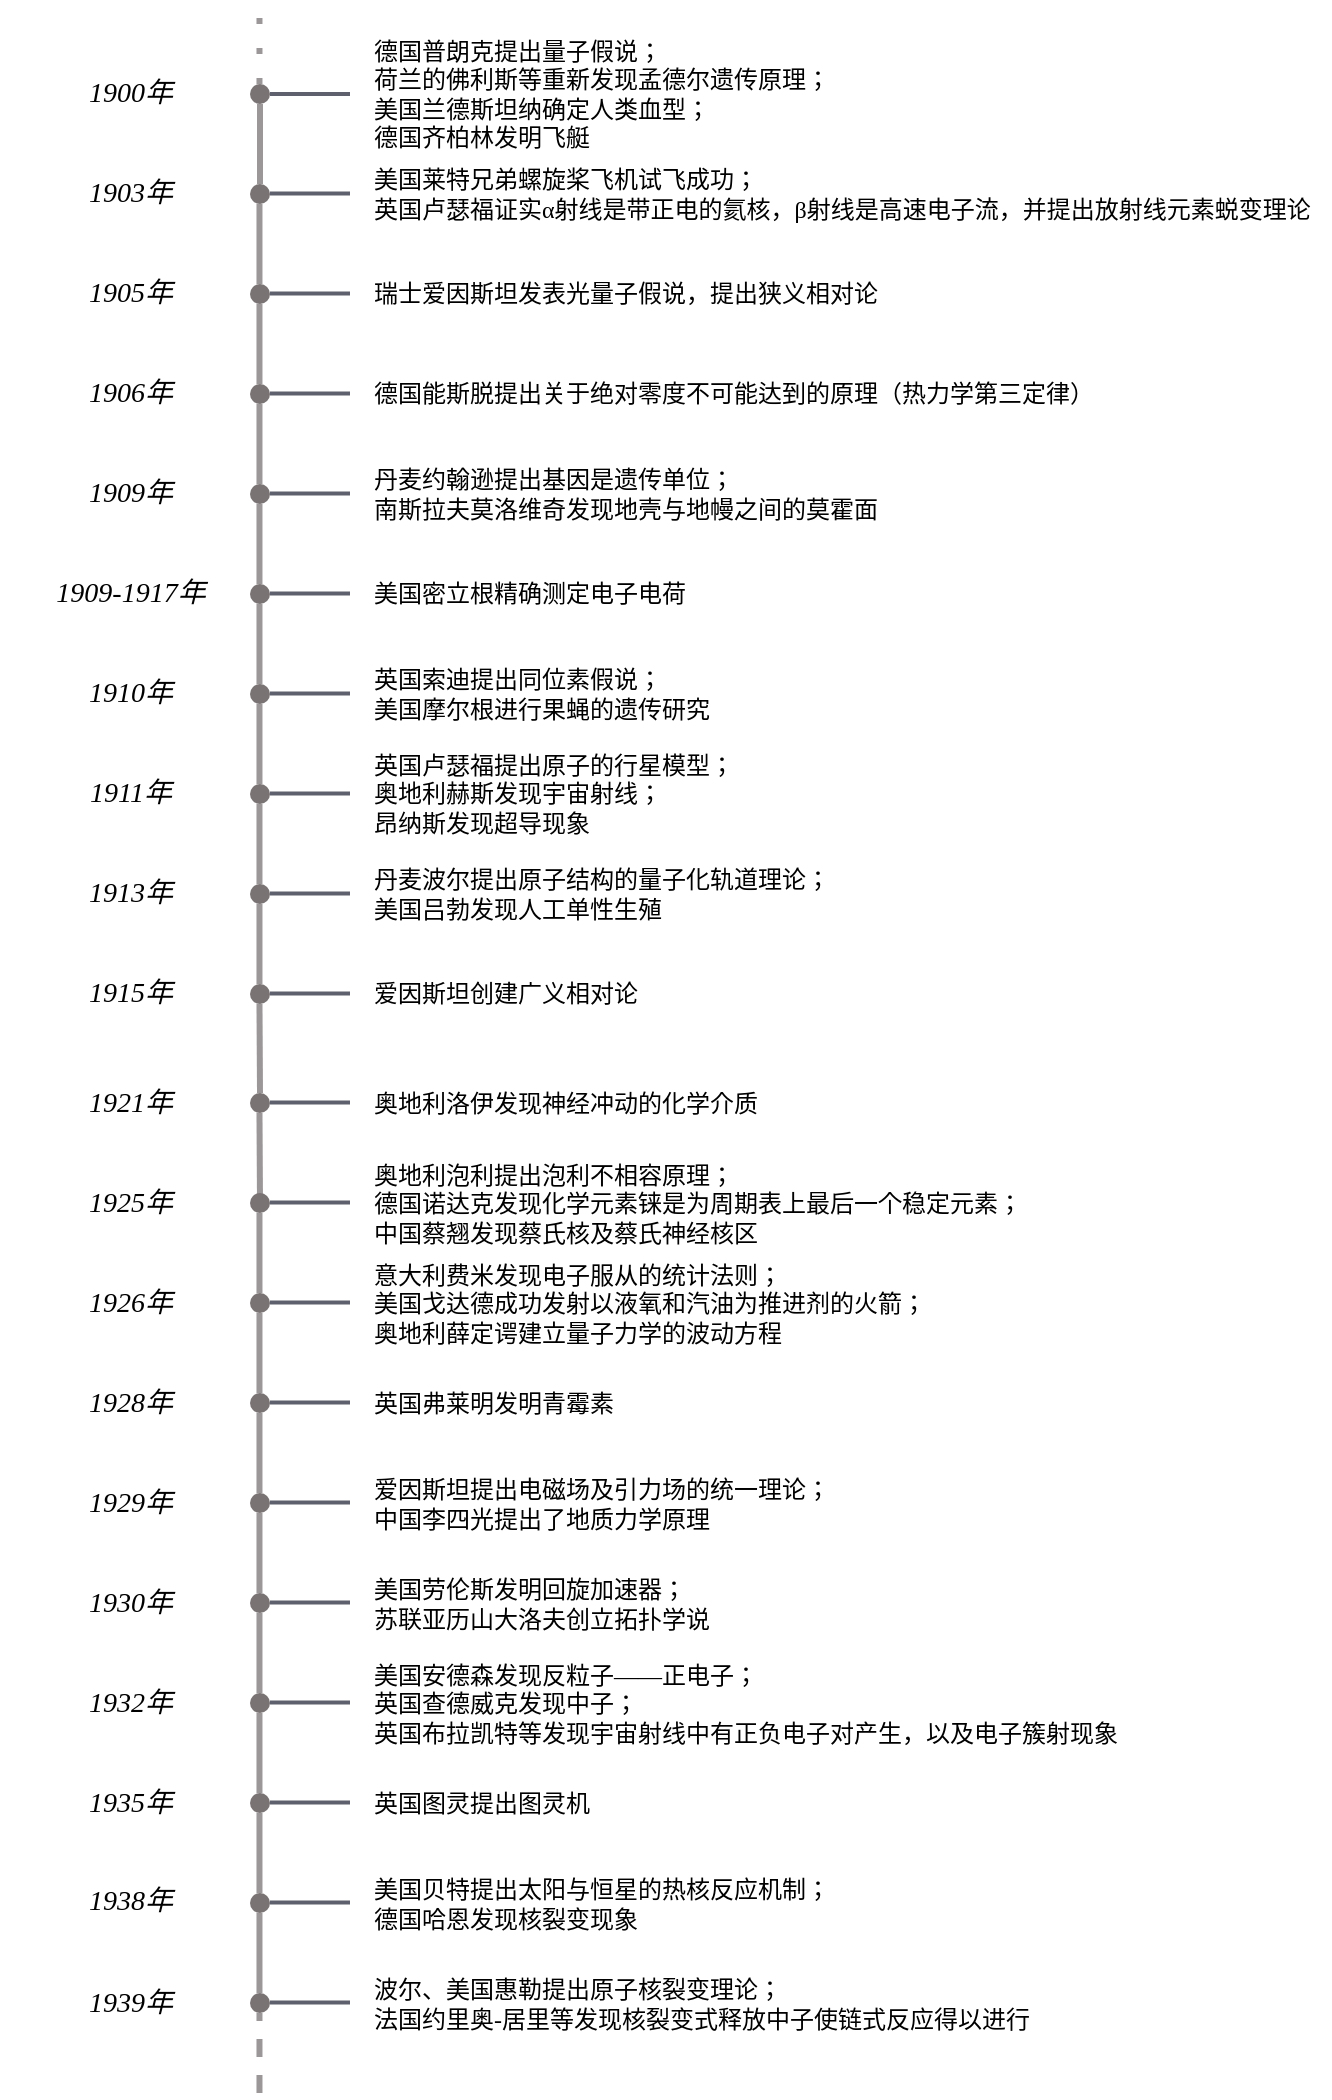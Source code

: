 <mxfile version="21.2.1" type="device">
  <diagram name="第 1 页" id="E8oEpTzGUvyuNaN51fWy">
    <mxGraphModel dx="792" dy="514" grid="1" gridSize="10" guides="1" tooltips="1" connect="1" arrows="1" fold="1" page="1" pageScale="1" pageWidth="827" pageHeight="1169" math="0" shadow="0">
      <root>
        <mxCell id="0" />
        <mxCell id="1" parent="0" />
        <mxCell id="lFroKfWNAPlT9c4xP5ak-36" value="" style="ellipse;whiteSpace=wrap;html=1;aspect=fixed;strokeColor=none;fillColor=#7a7374;" parent="1" vertex="1">
          <mxGeometry x="270" y="80" width="10" height="10" as="geometry" />
        </mxCell>
        <mxCell id="lFroKfWNAPlT9c4xP5ak-37" value="" style="ellipse;whiteSpace=wrap;html=1;aspect=fixed;strokeColor=none;fillColor=#7a7374;" parent="1" vertex="1">
          <mxGeometry x="270" y="130" width="10" height="10" as="geometry" />
        </mxCell>
        <mxCell id="lFroKfWNAPlT9c4xP5ak-38" value="" style="ellipse;whiteSpace=wrap;html=1;aspect=fixed;strokeColor=none;fillColor=#7a7374;" parent="1" vertex="1">
          <mxGeometry x="270" y="180" width="10" height="10" as="geometry" />
        </mxCell>
        <mxCell id="lFroKfWNAPlT9c4xP5ak-39" value="" style="ellipse;whiteSpace=wrap;html=1;aspect=fixed;strokeColor=none;fillColor=#7a7374;" parent="1" vertex="1">
          <mxGeometry x="270" y="230" width="10" height="10" as="geometry" />
        </mxCell>
        <mxCell id="lFroKfWNAPlT9c4xP5ak-40" value="" style="ellipse;whiteSpace=wrap;html=1;aspect=fixed;strokeColor=none;fillColor=#7a7374;" parent="1" vertex="1">
          <mxGeometry x="270" y="280" width="10" height="10" as="geometry" />
        </mxCell>
        <mxCell id="lFroKfWNAPlT9c4xP5ak-41" value="" style="ellipse;whiteSpace=wrap;html=1;aspect=fixed;strokeColor=none;fillColor=#7a7374;" parent="1" vertex="1">
          <mxGeometry x="270" y="330" width="10" height="10" as="geometry" />
        </mxCell>
        <mxCell id="lFroKfWNAPlT9c4xP5ak-42" value="" style="ellipse;whiteSpace=wrap;html=1;aspect=fixed;strokeColor=none;fillColor=#7a7374;" parent="1" vertex="1">
          <mxGeometry x="270" y="380" width="10" height="10" as="geometry" />
        </mxCell>
        <mxCell id="lFroKfWNAPlT9c4xP5ak-43" value="" style="ellipse;whiteSpace=wrap;html=1;aspect=fixed;strokeColor=none;fillColor=#7a7374;" parent="1" vertex="1">
          <mxGeometry x="270" y="430" width="10" height="10" as="geometry" />
        </mxCell>
        <mxCell id="lFroKfWNAPlT9c4xP5ak-44" value="" style="ellipse;whiteSpace=wrap;html=1;aspect=fixed;strokeColor=none;fillColor=#7a7374;" parent="1" vertex="1">
          <mxGeometry x="270" y="480" width="10" height="10" as="geometry" />
        </mxCell>
        <mxCell id="lFroKfWNAPlT9c4xP5ak-45" value="" style="ellipse;whiteSpace=wrap;html=1;aspect=fixed;strokeColor=none;fillColor=#7a7374;" parent="1" vertex="1">
          <mxGeometry x="270" y="530" width="10" height="10" as="geometry" />
        </mxCell>
        <mxCell id="lFroKfWNAPlT9c4xP5ak-46" value="" style="ellipse;whiteSpace=wrap;html=1;aspect=fixed;strokeColor=none;fillColor=#7a7374;" parent="1" vertex="1">
          <mxGeometry x="270" y="584.5" width="10" height="10" as="geometry" />
        </mxCell>
        <mxCell id="lFroKfWNAPlT9c4xP5ak-47" value="" style="ellipse;whiteSpace=wrap;html=1;aspect=fixed;strokeColor=none;fillColor=#7a7374;" parent="1" vertex="1">
          <mxGeometry x="270" y="634.5" width="10" height="10" as="geometry" />
        </mxCell>
        <mxCell id="lFroKfWNAPlT9c4xP5ak-48" value="" style="ellipse;whiteSpace=wrap;html=1;aspect=fixed;strokeColor=none;fillColor=#7a7374;" parent="1" vertex="1">
          <mxGeometry x="270" y="684.5" width="10" height="10" as="geometry" />
        </mxCell>
        <mxCell id="lFroKfWNAPlT9c4xP5ak-49" value="" style="ellipse;whiteSpace=wrap;html=1;aspect=fixed;strokeColor=none;fillColor=#7a7374;" parent="1" vertex="1">
          <mxGeometry x="270" y="734.5" width="10" height="10" as="geometry" />
        </mxCell>
        <mxCell id="lFroKfWNAPlT9c4xP5ak-50" value="" style="ellipse;whiteSpace=wrap;html=1;aspect=fixed;strokeColor=none;fillColor=#7a7374;" parent="1" vertex="1">
          <mxGeometry x="270" y="784.5" width="10" height="10" as="geometry" />
        </mxCell>
        <mxCell id="lFroKfWNAPlT9c4xP5ak-51" value="" style="ellipse;whiteSpace=wrap;html=1;aspect=fixed;strokeColor=none;fillColor=#7a7374;" parent="1" vertex="1">
          <mxGeometry x="270" y="834.5" width="10" height="10" as="geometry" />
        </mxCell>
        <mxCell id="lFroKfWNAPlT9c4xP5ak-52" value="" style="ellipse;whiteSpace=wrap;html=1;aspect=fixed;strokeColor=none;fillColor=#7a7374;" parent="1" vertex="1">
          <mxGeometry x="270" y="884.5" width="10" height="10" as="geometry" />
        </mxCell>
        <mxCell id="lFroKfWNAPlT9c4xP5ak-53" value="" style="ellipse;whiteSpace=wrap;html=1;aspect=fixed;strokeColor=none;fillColor=#7a7374;" parent="1" vertex="1">
          <mxGeometry x="270" y="934.5" width="10" height="10" as="geometry" />
        </mxCell>
        <mxCell id="lFroKfWNAPlT9c4xP5ak-54" value="" style="ellipse;whiteSpace=wrap;html=1;aspect=fixed;strokeColor=none;fillColor=#7a7374;" parent="1" vertex="1">
          <mxGeometry x="270" y="984.5" width="10" height="10" as="geometry" />
        </mxCell>
        <mxCell id="lFroKfWNAPlT9c4xP5ak-55" value="" style="ellipse;whiteSpace=wrap;html=1;aspect=fixed;strokeColor=none;fillColor=#7a7374;" parent="1" vertex="1">
          <mxGeometry x="270" y="1034.5" width="10" height="10" as="geometry" />
        </mxCell>
        <mxCell id="lFroKfWNAPlT9c4xP5ak-58" value="" style="endArrow=none;html=1;rounded=1;entryX=0.5;entryY=1;entryDx=0;entryDy=0;exitX=0.5;exitY=0;exitDx=0;exitDy=0;strokeColor=#7a7374;strokeWidth=3;opacity=75;" parent="1" source="lFroKfWNAPlT9c4xP5ak-37" target="lFroKfWNAPlT9c4xP5ak-36" edge="1">
          <mxGeometry width="50" height="50" relative="1" as="geometry">
            <mxPoint x="290" y="130" as="sourcePoint" />
            <mxPoint x="350" y="100" as="targetPoint" />
          </mxGeometry>
        </mxCell>
        <mxCell id="lFroKfWNAPlT9c4xP5ak-59" value="" style="endArrow=none;html=1;rounded=1;entryX=0.5;entryY=1;entryDx=0;entryDy=0;exitX=0.5;exitY=0;exitDx=0;exitDy=0;strokeColor=#7a7374;strokeWidth=3;opacity=75;dashed=1;dashPattern=1 4;" parent="1" edge="1">
          <mxGeometry width="50" height="50" relative="1" as="geometry">
            <mxPoint x="274.74" y="80" as="sourcePoint" />
            <mxPoint x="274.74" y="40" as="targetPoint" />
          </mxGeometry>
        </mxCell>
        <mxCell id="lFroKfWNAPlT9c4xP5ak-60" value="" style="endArrow=none;html=1;rounded=1;entryX=0.5;entryY=1;entryDx=0;entryDy=0;exitX=0.5;exitY=0;exitDx=0;exitDy=0;strokeColor=#7a7374;strokeWidth=3;opacity=75;" parent="1" edge="1">
          <mxGeometry width="50" height="50" relative="1" as="geometry">
            <mxPoint x="274.74" y="180" as="sourcePoint" />
            <mxPoint x="274.74" y="140" as="targetPoint" />
          </mxGeometry>
        </mxCell>
        <mxCell id="lFroKfWNAPlT9c4xP5ak-61" value="" style="endArrow=none;html=1;rounded=1;entryX=0.5;entryY=1;entryDx=0;entryDy=0;exitX=0.5;exitY=0;exitDx=0;exitDy=0;strokeColor=#7a7374;strokeWidth=3;opacity=75;" parent="1" edge="1">
          <mxGeometry width="50" height="50" relative="1" as="geometry">
            <mxPoint x="274.74" y="230" as="sourcePoint" />
            <mxPoint x="274.74" y="190" as="targetPoint" />
          </mxGeometry>
        </mxCell>
        <mxCell id="lFroKfWNAPlT9c4xP5ak-62" value="" style="endArrow=none;html=1;rounded=1;entryX=0.5;entryY=1;entryDx=0;entryDy=0;exitX=0.5;exitY=0;exitDx=0;exitDy=0;strokeColor=#7a7374;strokeWidth=3;opacity=75;" parent="1" edge="1">
          <mxGeometry width="50" height="50" relative="1" as="geometry">
            <mxPoint x="274.74" y="280" as="sourcePoint" />
            <mxPoint x="274.74" y="240" as="targetPoint" />
          </mxGeometry>
        </mxCell>
        <mxCell id="lFroKfWNAPlT9c4xP5ak-63" value="" style="endArrow=none;html=1;rounded=1;entryX=0.5;entryY=1;entryDx=0;entryDy=0;exitX=0.5;exitY=0;exitDx=0;exitDy=0;strokeColor=#7a7374;strokeWidth=3;opacity=75;" parent="1" edge="1">
          <mxGeometry width="50" height="50" relative="1" as="geometry">
            <mxPoint x="274.74" y="330" as="sourcePoint" />
            <mxPoint x="274.74" y="290" as="targetPoint" />
          </mxGeometry>
        </mxCell>
        <mxCell id="lFroKfWNAPlT9c4xP5ak-64" value="" style="endArrow=none;html=1;rounded=1;entryX=0.5;entryY=1;entryDx=0;entryDy=0;exitX=0.5;exitY=0;exitDx=0;exitDy=0;strokeColor=#7a7374;strokeWidth=3;opacity=75;" parent="1" edge="1">
          <mxGeometry width="50" height="50" relative="1" as="geometry">
            <mxPoint x="274.74" y="380" as="sourcePoint" />
            <mxPoint x="274.74" y="340" as="targetPoint" />
          </mxGeometry>
        </mxCell>
        <mxCell id="lFroKfWNAPlT9c4xP5ak-65" value="" style="endArrow=none;html=1;rounded=1;entryX=0.5;entryY=1;entryDx=0;entryDy=0;exitX=0.5;exitY=0;exitDx=0;exitDy=0;strokeColor=#7a7374;strokeWidth=3;opacity=75;" parent="1" edge="1">
          <mxGeometry width="50" height="50" relative="1" as="geometry">
            <mxPoint x="274.74" y="430" as="sourcePoint" />
            <mxPoint x="274.74" y="390" as="targetPoint" />
          </mxGeometry>
        </mxCell>
        <mxCell id="lFroKfWNAPlT9c4xP5ak-66" value="" style="endArrow=none;html=1;rounded=1;entryX=0.5;entryY=1;entryDx=0;entryDy=0;exitX=0.5;exitY=0;exitDx=0;exitDy=0;strokeColor=#7a7374;strokeWidth=3;opacity=75;" parent="1" edge="1">
          <mxGeometry width="50" height="50" relative="1" as="geometry">
            <mxPoint x="274.74" y="480" as="sourcePoint" />
            <mxPoint x="274.74" y="440" as="targetPoint" />
          </mxGeometry>
        </mxCell>
        <mxCell id="lFroKfWNAPlT9c4xP5ak-67" value="" style="endArrow=none;html=1;rounded=1;entryX=0.5;entryY=1;entryDx=0;entryDy=0;exitX=0.5;exitY=0;exitDx=0;exitDy=0;strokeColor=#7a7374;strokeWidth=3;opacity=75;" parent="1" edge="1">
          <mxGeometry width="50" height="50" relative="1" as="geometry">
            <mxPoint x="274.74" y="530" as="sourcePoint" />
            <mxPoint x="274.74" y="490" as="targetPoint" />
          </mxGeometry>
        </mxCell>
        <mxCell id="lFroKfWNAPlT9c4xP5ak-69" value="" style="endArrow=none;html=1;rounded=1;entryX=0.5;entryY=1;entryDx=0;entryDy=0;strokeColor=#7a7374;strokeWidth=3;opacity=75;exitX=0.5;exitY=0;exitDx=0;exitDy=0;" parent="1" source="lFroKfWNAPlT9c4xP5ak-46" edge="1">
          <mxGeometry width="50" height="50" relative="1" as="geometry">
            <mxPoint x="275" y="580" as="sourcePoint" />
            <mxPoint x="274.74" y="540" as="targetPoint" />
          </mxGeometry>
        </mxCell>
        <mxCell id="lFroKfWNAPlT9c4xP5ak-70" value="" style="endArrow=none;html=1;rounded=1;entryX=0.5;entryY=1;entryDx=0;entryDy=0;strokeColor=#7a7374;strokeWidth=3;opacity=75;exitX=0.5;exitY=0;exitDx=0;exitDy=0;" parent="1" edge="1">
          <mxGeometry width="50" height="50" relative="1" as="geometry">
            <mxPoint x="275" y="639.5" as="sourcePoint" />
            <mxPoint x="274.74" y="594.5" as="targetPoint" />
          </mxGeometry>
        </mxCell>
        <mxCell id="lFroKfWNAPlT9c4xP5ak-71" value="" style="endArrow=none;html=1;rounded=1;entryX=0.5;entryY=1;entryDx=0;entryDy=0;exitX=0.5;exitY=0;exitDx=0;exitDy=0;strokeColor=#7a7374;strokeWidth=3;opacity=75;" parent="1" edge="1">
          <mxGeometry width="50" height="50" relative="1" as="geometry">
            <mxPoint x="274.74" y="684.5" as="sourcePoint" />
            <mxPoint x="274.74" y="644.5" as="targetPoint" />
          </mxGeometry>
        </mxCell>
        <mxCell id="lFroKfWNAPlT9c4xP5ak-72" value="" style="endArrow=none;html=1;rounded=1;entryX=0.5;entryY=1;entryDx=0;entryDy=0;exitX=0.5;exitY=0;exitDx=0;exitDy=0;strokeColor=#7a7374;strokeWidth=3;opacity=75;" parent="1" edge="1">
          <mxGeometry width="50" height="50" relative="1" as="geometry">
            <mxPoint x="274.74" y="734.5" as="sourcePoint" />
            <mxPoint x="274.74" y="694.5" as="targetPoint" />
          </mxGeometry>
        </mxCell>
        <mxCell id="lFroKfWNAPlT9c4xP5ak-73" value="" style="endArrow=none;html=1;rounded=1;entryX=0.5;entryY=1;entryDx=0;entryDy=0;exitX=0.5;exitY=0;exitDx=0;exitDy=0;strokeColor=#7a7374;strokeWidth=3;opacity=75;" parent="1" edge="1">
          <mxGeometry width="50" height="50" relative="1" as="geometry">
            <mxPoint x="274.74" y="784.5" as="sourcePoint" />
            <mxPoint x="274.74" y="744.5" as="targetPoint" />
          </mxGeometry>
        </mxCell>
        <mxCell id="lFroKfWNAPlT9c4xP5ak-74" value="" style="endArrow=none;html=1;rounded=1;entryX=0.5;entryY=1;entryDx=0;entryDy=0;exitX=0.5;exitY=0;exitDx=0;exitDy=0;strokeColor=#7a7374;strokeWidth=3;opacity=75;" parent="1" edge="1">
          <mxGeometry width="50" height="50" relative="1" as="geometry">
            <mxPoint x="274.74" y="834.5" as="sourcePoint" />
            <mxPoint x="274.74" y="794.5" as="targetPoint" />
          </mxGeometry>
        </mxCell>
        <mxCell id="lFroKfWNAPlT9c4xP5ak-75" value="" style="endArrow=none;html=1;rounded=1;entryX=0.5;entryY=1;entryDx=0;entryDy=0;exitX=0.5;exitY=0;exitDx=0;exitDy=0;strokeColor=#7a7374;strokeWidth=3;opacity=75;" parent="1" edge="1">
          <mxGeometry width="50" height="50" relative="1" as="geometry">
            <mxPoint x="274.74" y="884.5" as="sourcePoint" />
            <mxPoint x="274.74" y="844.5" as="targetPoint" />
          </mxGeometry>
        </mxCell>
        <mxCell id="lFroKfWNAPlT9c4xP5ak-76" value="" style="endArrow=none;html=1;rounded=1;entryX=0.5;entryY=1;entryDx=0;entryDy=0;exitX=0.5;exitY=0;exitDx=0;exitDy=0;strokeColor=#7a7374;strokeWidth=3;opacity=75;" parent="1" edge="1">
          <mxGeometry width="50" height="50" relative="1" as="geometry">
            <mxPoint x="274.74" y="934.5" as="sourcePoint" />
            <mxPoint x="274.74" y="894.5" as="targetPoint" />
          </mxGeometry>
        </mxCell>
        <mxCell id="lFroKfWNAPlT9c4xP5ak-77" value="" style="endArrow=none;html=1;rounded=1;entryX=0.5;entryY=1;entryDx=0;entryDy=0;exitX=0.5;exitY=0;exitDx=0;exitDy=0;strokeColor=#7a7374;strokeWidth=3;opacity=75;" parent="1" edge="1">
          <mxGeometry width="50" height="50" relative="1" as="geometry">
            <mxPoint x="274.74" y="984.5" as="sourcePoint" />
            <mxPoint x="274.74" y="944.5" as="targetPoint" />
          </mxGeometry>
        </mxCell>
        <mxCell id="lFroKfWNAPlT9c4xP5ak-78" value="" style="endArrow=none;html=1;rounded=1;entryX=0.5;entryY=1;entryDx=0;entryDy=0;exitX=0.5;exitY=0;exitDx=0;exitDy=0;strokeColor=#7a7374;strokeWidth=3;opacity=75;" parent="1" edge="1">
          <mxGeometry width="50" height="50" relative="1" as="geometry">
            <mxPoint x="274.74" y="1034.5" as="sourcePoint" />
            <mxPoint x="274.74" y="994.5" as="targetPoint" />
          </mxGeometry>
        </mxCell>
        <mxCell id="lFroKfWNAPlT9c4xP5ak-79" value="" style="endArrow=none;html=1;rounded=1;entryX=0.5;entryY=1;entryDx=0;entryDy=0;exitX=0.5;exitY=0;exitDx=0;exitDy=0;strokeColor=#7a7374;strokeWidth=3;opacity=75;dashed=1;" parent="1" edge="1">
          <mxGeometry width="50" height="50" relative="1" as="geometry">
            <mxPoint x="274.74" y="1084.5" as="sourcePoint" />
            <mxPoint x="274.74" y="1044.5" as="targetPoint" />
          </mxGeometry>
        </mxCell>
        <mxCell id="lFroKfWNAPlT9c4xP5ak-86" value="&lt;span style=&quot;font-size: 14px;&quot;&gt;&lt;i&gt;1900年&lt;/i&gt;&lt;/span&gt;" style="text;strokeColor=none;fillColor=none;html=1;fontSize=7;fontStyle=0;verticalAlign=middle;align=center;fontFamily=Comic Sans MS;" parent="1" vertex="1">
          <mxGeometry x="160" y="75" width="100" height="20" as="geometry" />
        </mxCell>
        <mxCell id="lFroKfWNAPlT9c4xP5ak-102" value="" style="endArrow=none;html=1;rounded=1;exitX=1;exitY=0.5;exitDx=0;exitDy=0;strokeColor=#5e616d;strokeWidth=2;" parent="1" source="lFroKfWNAPlT9c4xP5ak-36" edge="1">
          <mxGeometry width="50" height="50" relative="1" as="geometry">
            <mxPoint x="350" y="95" as="sourcePoint" />
            <mxPoint x="320" y="85" as="targetPoint" />
          </mxGeometry>
        </mxCell>
        <mxCell id="lFroKfWNAPlT9c4xP5ak-103" value="" style="endArrow=none;html=1;rounded=1;exitX=1;exitY=0.5;exitDx=0;exitDy=0;strokeColor=#5e616d;strokeWidth=2;" parent="1" edge="1">
          <mxGeometry width="50" height="50" relative="1" as="geometry">
            <mxPoint x="280" y="134.69" as="sourcePoint" />
            <mxPoint x="320" y="134.69" as="targetPoint" />
          </mxGeometry>
        </mxCell>
        <mxCell id="lFroKfWNAPlT9c4xP5ak-104" value="" style="endArrow=none;html=1;rounded=1;exitX=1;exitY=0.5;exitDx=0;exitDy=0;strokeColor=#5e616d;strokeWidth=2;" parent="1" edge="1">
          <mxGeometry width="50" height="50" relative="1" as="geometry">
            <mxPoint x="280" y="184.69" as="sourcePoint" />
            <mxPoint x="320" y="184.69" as="targetPoint" />
          </mxGeometry>
        </mxCell>
        <mxCell id="lFroKfWNAPlT9c4xP5ak-105" value="" style="endArrow=none;html=1;rounded=1;exitX=1;exitY=0.5;exitDx=0;exitDy=0;strokeColor=#5e616d;strokeWidth=2;" parent="1" edge="1">
          <mxGeometry width="50" height="50" relative="1" as="geometry">
            <mxPoint x="280" y="234.69" as="sourcePoint" />
            <mxPoint x="320" y="234.69" as="targetPoint" />
          </mxGeometry>
        </mxCell>
        <mxCell id="lFroKfWNAPlT9c4xP5ak-106" value="" style="endArrow=none;html=1;rounded=1;exitX=1;exitY=0.5;exitDx=0;exitDy=0;strokeColor=#5e616d;strokeWidth=2;" parent="1" edge="1">
          <mxGeometry width="50" height="50" relative="1" as="geometry">
            <mxPoint x="280" y="284.69" as="sourcePoint" />
            <mxPoint x="320" y="284.69" as="targetPoint" />
          </mxGeometry>
        </mxCell>
        <mxCell id="lFroKfWNAPlT9c4xP5ak-107" value="" style="endArrow=none;html=1;rounded=1;exitX=1;exitY=0.5;exitDx=0;exitDy=0;strokeColor=#5e616d;strokeWidth=2;" parent="1" edge="1">
          <mxGeometry width="50" height="50" relative="1" as="geometry">
            <mxPoint x="280" y="334.69" as="sourcePoint" />
            <mxPoint x="320" y="334.69" as="targetPoint" />
          </mxGeometry>
        </mxCell>
        <mxCell id="lFroKfWNAPlT9c4xP5ak-108" value="" style="endArrow=none;html=1;rounded=1;exitX=1;exitY=0.5;exitDx=0;exitDy=0;strokeColor=#5e616d;strokeWidth=2;" parent="1" edge="1">
          <mxGeometry width="50" height="50" relative="1" as="geometry">
            <mxPoint x="280" y="384.69" as="sourcePoint" />
            <mxPoint x="320" y="384.69" as="targetPoint" />
          </mxGeometry>
        </mxCell>
        <mxCell id="lFroKfWNAPlT9c4xP5ak-109" value="" style="endArrow=none;html=1;rounded=1;exitX=1;exitY=0.5;exitDx=0;exitDy=0;strokeColor=#5e616d;strokeWidth=2;" parent="1" edge="1">
          <mxGeometry width="50" height="50" relative="1" as="geometry">
            <mxPoint x="280" y="434.69" as="sourcePoint" />
            <mxPoint x="320" y="434.69" as="targetPoint" />
          </mxGeometry>
        </mxCell>
        <mxCell id="lFroKfWNAPlT9c4xP5ak-110" value="" style="endArrow=none;html=1;rounded=1;exitX=1;exitY=0.5;exitDx=0;exitDy=0;strokeColor=#5e616d;strokeWidth=2;" parent="1" edge="1">
          <mxGeometry width="50" height="50" relative="1" as="geometry">
            <mxPoint x="280" y="484.69" as="sourcePoint" />
            <mxPoint x="320" y="484.69" as="targetPoint" />
          </mxGeometry>
        </mxCell>
        <mxCell id="lFroKfWNAPlT9c4xP5ak-111" value="" style="endArrow=none;html=1;rounded=1;exitX=1;exitY=0.5;exitDx=0;exitDy=0;strokeColor=#5e616d;strokeWidth=2;" parent="1" edge="1">
          <mxGeometry width="50" height="50" relative="1" as="geometry">
            <mxPoint x="280" y="534.69" as="sourcePoint" />
            <mxPoint x="320" y="534.69" as="targetPoint" />
          </mxGeometry>
        </mxCell>
        <mxCell id="lFroKfWNAPlT9c4xP5ak-112" value="" style="endArrow=none;html=1;rounded=1;exitX=1;exitY=0.5;exitDx=0;exitDy=0;strokeColor=#5e616d;strokeWidth=2;" parent="1" edge="1">
          <mxGeometry width="50" height="50" relative="1" as="geometry">
            <mxPoint x="280" y="589.19" as="sourcePoint" />
            <mxPoint x="320" y="589.19" as="targetPoint" />
          </mxGeometry>
        </mxCell>
        <mxCell id="lFroKfWNAPlT9c4xP5ak-113" value="" style="endArrow=none;html=1;rounded=1;exitX=1;exitY=0.5;exitDx=0;exitDy=0;strokeColor=#5e616d;strokeWidth=2;" parent="1" edge="1">
          <mxGeometry width="50" height="50" relative="1" as="geometry">
            <mxPoint x="280" y="639.19" as="sourcePoint" />
            <mxPoint x="320" y="639.19" as="targetPoint" />
          </mxGeometry>
        </mxCell>
        <mxCell id="lFroKfWNAPlT9c4xP5ak-114" value="" style="endArrow=none;html=1;rounded=1;exitX=1;exitY=0.5;exitDx=0;exitDy=0;strokeColor=#5e616d;strokeWidth=2;" parent="1" edge="1">
          <mxGeometry width="50" height="50" relative="1" as="geometry">
            <mxPoint x="280" y="689.19" as="sourcePoint" />
            <mxPoint x="320" y="689.19" as="targetPoint" />
          </mxGeometry>
        </mxCell>
        <mxCell id="lFroKfWNAPlT9c4xP5ak-115" value="" style="endArrow=none;html=1;rounded=1;exitX=1;exitY=0.5;exitDx=0;exitDy=0;strokeColor=#5e616d;strokeWidth=2;" parent="1" edge="1">
          <mxGeometry width="50" height="50" relative="1" as="geometry">
            <mxPoint x="280" y="739.19" as="sourcePoint" />
            <mxPoint x="320" y="739.19" as="targetPoint" />
          </mxGeometry>
        </mxCell>
        <mxCell id="lFroKfWNAPlT9c4xP5ak-116" value="" style="endArrow=none;html=1;rounded=1;exitX=1;exitY=0.5;exitDx=0;exitDy=0;strokeColor=#5e616d;strokeWidth=2;" parent="1" edge="1">
          <mxGeometry width="50" height="50" relative="1" as="geometry">
            <mxPoint x="280" y="789.19" as="sourcePoint" />
            <mxPoint x="320" y="789.19" as="targetPoint" />
          </mxGeometry>
        </mxCell>
        <mxCell id="lFroKfWNAPlT9c4xP5ak-117" value="" style="endArrow=none;html=1;rounded=1;exitX=1;exitY=0.5;exitDx=0;exitDy=0;strokeColor=#5e616d;strokeWidth=2;" parent="1" edge="1">
          <mxGeometry width="50" height="50" relative="1" as="geometry">
            <mxPoint x="280" y="839.19" as="sourcePoint" />
            <mxPoint x="320" y="839.19" as="targetPoint" />
          </mxGeometry>
        </mxCell>
        <mxCell id="lFroKfWNAPlT9c4xP5ak-118" value="" style="endArrow=none;html=1;rounded=1;exitX=1;exitY=0.5;exitDx=0;exitDy=0;strokeColor=#5e616d;strokeWidth=2;" parent="1" edge="1">
          <mxGeometry width="50" height="50" relative="1" as="geometry">
            <mxPoint x="280" y="889.19" as="sourcePoint" />
            <mxPoint x="320" y="889.19" as="targetPoint" />
          </mxGeometry>
        </mxCell>
        <mxCell id="lFroKfWNAPlT9c4xP5ak-119" value="" style="endArrow=none;html=1;rounded=1;exitX=1;exitY=0.5;exitDx=0;exitDy=0;strokeColor=#5e616d;strokeWidth=2;" parent="1" edge="1">
          <mxGeometry width="50" height="50" relative="1" as="geometry">
            <mxPoint x="280" y="939.19" as="sourcePoint" />
            <mxPoint x="320" y="939.19" as="targetPoint" />
          </mxGeometry>
        </mxCell>
        <mxCell id="lFroKfWNAPlT9c4xP5ak-120" value="" style="endArrow=none;html=1;rounded=1;exitX=1;exitY=0.5;exitDx=0;exitDy=0;strokeColor=#5e616d;strokeWidth=2;" parent="1" edge="1">
          <mxGeometry width="50" height="50" relative="1" as="geometry">
            <mxPoint x="280" y="989.19" as="sourcePoint" />
            <mxPoint x="320" y="989.19" as="targetPoint" />
          </mxGeometry>
        </mxCell>
        <mxCell id="lFroKfWNAPlT9c4xP5ak-121" value="" style="endArrow=none;html=1;rounded=1;exitX=1;exitY=0.5;exitDx=0;exitDy=0;strokeColor=#5e616d;strokeWidth=2;" parent="1" edge="1">
          <mxGeometry width="50" height="50" relative="1" as="geometry">
            <mxPoint x="280" y="1039.19" as="sourcePoint" />
            <mxPoint x="320" y="1039.19" as="targetPoint" />
          </mxGeometry>
        </mxCell>
        <mxCell id="lFroKfWNAPlT9c4xP5ak-122" value="&lt;span style=&quot;font-size: 14px;&quot;&gt;&lt;i&gt;1903&lt;/i&gt;&lt;/span&gt;&lt;i style=&quot;border-color: var(--border-color); font-size: 14px;&quot;&gt;年&lt;/i&gt;" style="text;strokeColor=none;fillColor=none;html=1;fontSize=7;fontStyle=0;verticalAlign=middle;align=center;fontFamily=Comic Sans MS;" parent="1" vertex="1">
          <mxGeometry x="160" y="125" width="100" height="20" as="geometry" />
        </mxCell>
        <mxCell id="lFroKfWNAPlT9c4xP5ak-123" value="&lt;span style=&quot;font-size: 14px;&quot;&gt;&lt;i&gt;1905&lt;/i&gt;&lt;/span&gt;&lt;i style=&quot;border-color: var(--border-color); font-size: 14px;&quot;&gt;年&lt;/i&gt;" style="text;strokeColor=none;fillColor=none;html=1;fontSize=7;fontStyle=0;verticalAlign=middle;align=center;fontFamily=Comic Sans MS;" parent="1" vertex="1">
          <mxGeometry x="160" y="175" width="100" height="20" as="geometry" />
        </mxCell>
        <mxCell id="lFroKfWNAPlT9c4xP5ak-124" value="&lt;span style=&quot;font-size: 14px;&quot;&gt;&lt;i&gt;1906&lt;/i&gt;&lt;/span&gt;&lt;i style=&quot;border-color: var(--border-color); font-size: 14px;&quot;&gt;年&lt;/i&gt;" style="text;strokeColor=none;fillColor=none;html=1;fontSize=7;fontStyle=0;verticalAlign=middle;align=center;fontFamily=Comic Sans MS;" parent="1" vertex="1">
          <mxGeometry x="160" y="225" width="100" height="20" as="geometry" />
        </mxCell>
        <mxCell id="lFroKfWNAPlT9c4xP5ak-125" value="&lt;span style=&quot;font-size: 14px;&quot;&gt;&lt;i&gt;1909&lt;/i&gt;&lt;/span&gt;&lt;i style=&quot;border-color: var(--border-color); font-size: 14px;&quot;&gt;年&lt;/i&gt;" style="text;strokeColor=none;fillColor=none;html=1;fontSize=7;fontStyle=0;verticalAlign=middle;align=center;fontFamily=Comic Sans MS;" parent="1" vertex="1">
          <mxGeometry x="160" y="275" width="100" height="20" as="geometry" />
        </mxCell>
        <mxCell id="lFroKfWNAPlT9c4xP5ak-126" value="&lt;span style=&quot;font-size: 14px;&quot;&gt;&lt;i&gt;1909-1917&lt;/i&gt;&lt;/span&gt;&lt;i style=&quot;border-color: var(--border-color); font-size: 14px;&quot;&gt;年&lt;/i&gt;" style="text;strokeColor=none;fillColor=none;html=1;fontSize=7;fontStyle=0;verticalAlign=middle;align=center;fontFamily=Comic Sans MS;" parent="1" vertex="1">
          <mxGeometry x="160" y="325" width="100" height="20" as="geometry" />
        </mxCell>
        <mxCell id="lFroKfWNAPlT9c4xP5ak-127" value="&lt;span style=&quot;font-size: 14px;&quot;&gt;&lt;i&gt;1910&lt;/i&gt;&lt;/span&gt;&lt;i style=&quot;border-color: var(--border-color); font-size: 14px;&quot;&gt;年&lt;/i&gt;" style="text;strokeColor=none;fillColor=none;html=1;fontSize=7;fontStyle=0;verticalAlign=middle;align=center;fontFamily=Comic Sans MS;" parent="1" vertex="1">
          <mxGeometry x="160" y="374.5" width="100" height="20" as="geometry" />
        </mxCell>
        <mxCell id="lFroKfWNAPlT9c4xP5ak-128" value="&lt;span style=&quot;font-size: 14px;&quot;&gt;&lt;i&gt;1911&lt;/i&gt;&lt;/span&gt;&lt;i style=&quot;border-color: var(--border-color); font-size: 14px;&quot;&gt;年&lt;/i&gt;" style="text;strokeColor=none;fillColor=none;html=1;fontSize=7;fontStyle=0;verticalAlign=middle;align=center;fontFamily=Comic Sans MS;" parent="1" vertex="1">
          <mxGeometry x="160" y="424.5" width="100" height="20" as="geometry" />
        </mxCell>
        <mxCell id="lFroKfWNAPlT9c4xP5ak-129" value="&lt;span style=&quot;font-size: 14px;&quot;&gt;&lt;i&gt;1913&lt;/i&gt;&lt;/span&gt;&lt;i style=&quot;border-color: var(--border-color); font-size: 14px;&quot;&gt;年&lt;/i&gt;" style="text;strokeColor=none;fillColor=none;html=1;fontSize=7;fontStyle=0;verticalAlign=middle;align=center;fontFamily=Comic Sans MS;" parent="1" vertex="1">
          <mxGeometry x="160" y="474.5" width="100" height="20" as="geometry" />
        </mxCell>
        <mxCell id="lFroKfWNAPlT9c4xP5ak-130" value="&lt;span style=&quot;font-size: 14px;&quot;&gt;&lt;i&gt;1915&lt;/i&gt;&lt;/span&gt;&lt;i style=&quot;border-color: var(--border-color); font-size: 14px;&quot;&gt;年&lt;/i&gt;" style="text;strokeColor=none;fillColor=none;html=1;fontSize=7;fontStyle=0;verticalAlign=middle;align=center;fontFamily=Comic Sans MS;" parent="1" vertex="1">
          <mxGeometry x="160" y="524.5" width="100" height="20" as="geometry" />
        </mxCell>
        <mxCell id="lFroKfWNAPlT9c4xP5ak-131" value="&lt;span style=&quot;font-size: 14px;&quot;&gt;&lt;i&gt;1921&lt;/i&gt;&lt;/span&gt;&lt;i style=&quot;border-color: var(--border-color); font-size: 14px;&quot;&gt;年&lt;/i&gt;" style="text;strokeColor=none;fillColor=none;html=1;fontSize=7;fontStyle=0;verticalAlign=middle;align=center;fontFamily=Comic Sans MS;" parent="1" vertex="1">
          <mxGeometry x="145" y="579.5" width="130" height="20" as="geometry" />
        </mxCell>
        <mxCell id="lFroKfWNAPlT9c4xP5ak-132" value="&lt;span style=&quot;font-size: 14px;&quot;&gt;&lt;i&gt;1925&lt;/i&gt;&lt;/span&gt;&lt;i style=&quot;border-color: var(--border-color); font-size: 14px;&quot;&gt;年&lt;/i&gt;" style="text;strokeColor=none;fillColor=none;html=1;fontSize=7;fontStyle=0;verticalAlign=middle;align=center;fontFamily=Comic Sans MS;" parent="1" vertex="1">
          <mxGeometry x="160" y="629.5" width="100" height="20" as="geometry" />
        </mxCell>
        <mxCell id="lFroKfWNAPlT9c4xP5ak-133" value="&lt;span style=&quot;font-size: 14px;&quot;&gt;&lt;i&gt;1926&lt;/i&gt;&lt;/span&gt;&lt;i style=&quot;border-color: var(--border-color); font-size: 14px;&quot;&gt;年&lt;/i&gt;" style="text;strokeColor=none;fillColor=none;html=1;fontSize=7;fontStyle=0;verticalAlign=middle;align=center;fontFamily=Comic Sans MS;" parent="1" vertex="1">
          <mxGeometry x="160" y="679.75" width="100" height="20" as="geometry" />
        </mxCell>
        <mxCell id="lFroKfWNAPlT9c4xP5ak-134" value="&lt;span style=&quot;font-size: 14px;&quot;&gt;&lt;i&gt;1928&lt;/i&gt;&lt;/span&gt;&lt;i style=&quot;border-color: var(--border-color); font-size: 14px;&quot;&gt;年&lt;/i&gt;" style="text;strokeColor=none;fillColor=none;html=1;fontSize=7;fontStyle=0;verticalAlign=middle;align=center;fontFamily=Comic Sans MS;" parent="1" vertex="1">
          <mxGeometry x="160" y="729.75" width="100" height="20" as="geometry" />
        </mxCell>
        <mxCell id="lFroKfWNAPlT9c4xP5ak-135" value="&lt;span style=&quot;font-size: 14px;&quot;&gt;&lt;i&gt;1929&lt;/i&gt;&lt;/span&gt;&lt;i style=&quot;border-color: var(--border-color); font-size: 14px;&quot;&gt;年&lt;/i&gt;" style="text;strokeColor=none;fillColor=none;html=1;fontSize=7;fontStyle=0;verticalAlign=middle;align=center;fontFamily=Comic Sans MS;" parent="1" vertex="1">
          <mxGeometry x="160" y="779.5" width="100" height="20" as="geometry" />
        </mxCell>
        <mxCell id="lFroKfWNAPlT9c4xP5ak-136" value="&lt;span style=&quot;font-size: 14px;&quot;&gt;&lt;i&gt;1930&lt;/i&gt;&lt;/span&gt;&lt;i style=&quot;border-color: var(--border-color); font-size: 14px;&quot;&gt;年&lt;/i&gt;" style="text;strokeColor=none;fillColor=none;html=1;fontSize=7;fontStyle=0;verticalAlign=middle;align=center;fontFamily=Comic Sans MS;" parent="1" vertex="1">
          <mxGeometry x="160" y="829.75" width="100" height="20" as="geometry" />
        </mxCell>
        <mxCell id="lFroKfWNAPlT9c4xP5ak-137" value="&lt;span style=&quot;font-size: 14px;&quot;&gt;&lt;i&gt;1932&lt;/i&gt;&lt;/span&gt;&lt;i style=&quot;border-color: var(--border-color); font-size: 14px;&quot;&gt;年&lt;/i&gt;" style="text;strokeColor=none;fillColor=none;html=1;fontSize=7;fontStyle=0;verticalAlign=middle;align=center;fontFamily=Comic Sans MS;" parent="1" vertex="1">
          <mxGeometry x="160" y="879.75" width="100" height="20" as="geometry" />
        </mxCell>
        <mxCell id="lFroKfWNAPlT9c4xP5ak-138" value="&lt;span style=&quot;font-size: 14px;&quot;&gt;&lt;i&gt;1935&lt;/i&gt;&lt;/span&gt;&lt;i style=&quot;border-color: var(--border-color); font-size: 14px;&quot;&gt;年&lt;/i&gt;" style="text;strokeColor=none;fillColor=none;html=1;fontSize=7;fontStyle=0;verticalAlign=middle;align=center;fontFamily=Comic Sans MS;" parent="1" vertex="1">
          <mxGeometry x="160" y="929.5" width="100" height="20" as="geometry" />
        </mxCell>
        <mxCell id="lFroKfWNAPlT9c4xP5ak-139" value="&lt;span style=&quot;font-size: 14px;&quot;&gt;&lt;i&gt;1938&lt;/i&gt;&lt;/span&gt;&lt;i style=&quot;border-color: var(--border-color); font-size: 14px;&quot;&gt;年&lt;/i&gt;" style="text;strokeColor=none;fillColor=none;html=1;fontSize=7;fontStyle=0;verticalAlign=middle;align=center;fontFamily=Comic Sans MS;" parent="1" vertex="1">
          <mxGeometry x="160" y="979.25" width="100" height="20" as="geometry" />
        </mxCell>
        <mxCell id="lFroKfWNAPlT9c4xP5ak-140" value="&lt;span style=&quot;font-size: 14px;&quot;&gt;&lt;i&gt;1939&lt;/i&gt;&lt;/span&gt;&lt;i style=&quot;border-color: var(--border-color); font-size: 14px;&quot;&gt;年&lt;/i&gt;" style="text;strokeColor=none;fillColor=none;html=1;fontSize=7;fontStyle=0;verticalAlign=middle;align=center;fontFamily=Comic Sans MS;" parent="1" vertex="1">
          <mxGeometry x="160" y="1029.5" width="100" height="20" as="geometry" />
        </mxCell>
        <mxCell id="lFroKfWNAPlT9c4xP5ak-141" value="&lt;font face=&quot;Times New Roman&quot;&gt;德国普朗克提出量子假说；&lt;br&gt;荷兰的佛利斯等重新发现孟德尔遗传原理；&lt;br&gt;美国兰德斯坦纳确定人类血型；&lt;br&gt;德国齐柏林发明飞艇&lt;/font&gt;" style="text;html=1;strokeColor=none;fillColor=none;align=left;verticalAlign=middle;whiteSpace=wrap;rounded=0;" parent="1" vertex="1">
          <mxGeometry x="330" y="75" width="380" height="20" as="geometry" />
        </mxCell>
        <mxCell id="lFroKfWNAPlT9c4xP5ak-142" value="&lt;font face=&quot;Times New Roman&quot;&gt;美国莱特兄弟螺旋桨飞机试飞成功；&lt;br&gt;英国卢瑟福证实α射线是带正电的氦核，β射线是高速电子流，并提出放射线元素蜕变理论&lt;/font&gt;" style="text;html=1;strokeColor=none;fillColor=none;align=left;verticalAlign=middle;whiteSpace=wrap;rounded=0;" parent="1" vertex="1">
          <mxGeometry x="330" y="125" width="480" height="20" as="geometry" />
        </mxCell>
        <mxCell id="lFroKfWNAPlT9c4xP5ak-143" value="&lt;font face=&quot;Times New Roman&quot;&gt;瑞士爱因斯坦发表光量子假说，提出狭义相对论&lt;/font&gt;" style="text;html=1;strokeColor=none;fillColor=none;align=left;verticalAlign=middle;whiteSpace=wrap;rounded=0;" parent="1" vertex="1">
          <mxGeometry x="330" y="175" width="360" height="20" as="geometry" />
        </mxCell>
        <mxCell id="lFroKfWNAPlT9c4xP5ak-144" value="&lt;font face=&quot;Times New Roman&quot;&gt;德国能斯脱提出关于绝对零度不可能达到的原理（热力学第三定律）&lt;/font&gt;" style="text;html=1;strokeColor=none;fillColor=none;align=left;verticalAlign=middle;whiteSpace=wrap;rounded=0;" parent="1" vertex="1">
          <mxGeometry x="330" y="225" width="380" height="20" as="geometry" />
        </mxCell>
        <mxCell id="lFroKfWNAPlT9c4xP5ak-145" value="丹麦约翰逊提出基因是遗传单位；&lt;br&gt;南斯拉夫莫洛维奇发现地壳与地幔之间的莫霍面" style="text;html=1;strokeColor=none;fillColor=none;align=left;verticalAlign=middle;whiteSpace=wrap;rounded=0;" parent="1" vertex="1">
          <mxGeometry x="330" y="275" width="400" height="20" as="geometry" />
        </mxCell>
        <mxCell id="lFroKfWNAPlT9c4xP5ak-146" value="&lt;font face=&quot;Times New Roman&quot;&gt;美国密立根精确测定电子电荷&lt;/font&gt;" style="text;html=1;strokeColor=none;fillColor=none;align=left;verticalAlign=middle;whiteSpace=wrap;rounded=0;" parent="1" vertex="1">
          <mxGeometry x="330" y="325" width="300" height="20" as="geometry" />
        </mxCell>
        <mxCell id="lFroKfWNAPlT9c4xP5ak-147" value="&lt;font face=&quot;Times New Roman&quot;&gt;英国索迪提出同位素假说；&lt;br&gt;美国摩尔根进行果蝇的遗传研究&lt;/font&gt;" style="text;html=1;strokeColor=none;fillColor=none;align=left;verticalAlign=middle;whiteSpace=wrap;rounded=0;" parent="1" vertex="1">
          <mxGeometry x="330" y="375" width="310" height="20" as="geometry" />
        </mxCell>
        <mxCell id="lFroKfWNAPlT9c4xP5ak-148" value="&lt;font face=&quot;Times New Roman&quot;&gt;英国卢瑟福提出原子的行星模型；&lt;br&gt;奥地利赫斯发现宇宙射线；&lt;br&gt;昂纳斯发现超导现象&lt;/font&gt;" style="text;html=1;strokeColor=none;fillColor=none;align=left;verticalAlign=middle;whiteSpace=wrap;rounded=0;" parent="1" vertex="1">
          <mxGeometry x="330" y="425" width="290" height="20" as="geometry" />
        </mxCell>
        <mxCell id="lFroKfWNAPlT9c4xP5ak-149" value="丹麦波尔提出原子结构的量子化轨道理论；&lt;br&gt;美国吕勃发现人工单性生殖" style="text;html=1;strokeColor=none;fillColor=none;align=left;verticalAlign=middle;whiteSpace=wrap;rounded=0;" parent="1" vertex="1">
          <mxGeometry x="330" y="475" width="260" height="20" as="geometry" />
        </mxCell>
        <mxCell id="lFroKfWNAPlT9c4xP5ak-150" value="&lt;font face=&quot;Times New Roman&quot;&gt;爱因斯坦创建广义相对论&lt;/font&gt;" style="text;html=1;strokeColor=none;fillColor=none;align=left;verticalAlign=middle;whiteSpace=wrap;rounded=0;" parent="1" vertex="1">
          <mxGeometry x="330" y="525" width="340" height="20" as="geometry" />
        </mxCell>
        <mxCell id="lFroKfWNAPlT9c4xP5ak-151" value="&lt;font face=&quot;Times New Roman&quot;&gt;奥地利洛伊发现神经冲动的化学介质&lt;/font&gt;" style="text;html=1;strokeColor=none;fillColor=none;align=left;verticalAlign=middle;whiteSpace=wrap;rounded=0;" parent="1" vertex="1">
          <mxGeometry x="330" y="579.5" width="270" height="20" as="geometry" />
        </mxCell>
        <mxCell id="lFroKfWNAPlT9c4xP5ak-153" value="奥地利泡利提出泡利不相容原理；&lt;br&gt;德国诺达克发现化学元素铼是为周期表上最后一个稳定元素；&lt;br&gt;中国蔡翘发现蔡氏核及蔡氏神经核区" style="text;html=1;strokeColor=none;fillColor=none;align=left;verticalAlign=middle;whiteSpace=wrap;rounded=0;" parent="1" vertex="1">
          <mxGeometry x="330" y="629.5" width="420" height="20" as="geometry" />
        </mxCell>
        <mxCell id="lFroKfWNAPlT9c4xP5ak-154" value="&lt;font face=&quot;Times New Roman&quot;&gt;意大利费米发现电子服从的统计法则；&lt;br&gt;美国戈达德成功发射以液氧和汽油为推进剂的火箭；&lt;br&gt;奥地利薛定谔建立量子力学的波动方程&lt;/font&gt;" style="text;html=1;strokeColor=none;fillColor=none;align=left;verticalAlign=middle;whiteSpace=wrap;rounded=0;" parent="1" vertex="1">
          <mxGeometry x="330" y="679.5" width="380" height="20" as="geometry" />
        </mxCell>
        <mxCell id="lFroKfWNAPlT9c4xP5ak-155" value="&lt;font face=&quot;Times New Roman&quot;&gt;英国弗莱明发明青霉素&lt;/font&gt;" style="text;html=1;strokeColor=none;fillColor=none;align=left;verticalAlign=middle;whiteSpace=wrap;rounded=0;" parent="1" vertex="1">
          <mxGeometry x="330" y="729.5" width="440" height="20" as="geometry" />
        </mxCell>
        <mxCell id="lFroKfWNAPlT9c4xP5ak-156" value="&lt;font face=&quot;Times New Roman&quot;&gt;爱因斯坦提出电磁场及引力场的统一理论；&lt;br&gt;中国李四光提出了地质力学原理&lt;/font&gt;" style="text;html=1;strokeColor=none;fillColor=none;align=left;verticalAlign=middle;whiteSpace=wrap;rounded=0;" parent="1" vertex="1">
          <mxGeometry x="330" y="779.5" width="390" height="20" as="geometry" />
        </mxCell>
        <mxCell id="lFroKfWNAPlT9c4xP5ak-157" value="&lt;font face=&quot;Times New Roman&quot;&gt;美国劳伦斯发明回旋加速器；&lt;br&gt;苏联亚历山大洛夫创立拓扑学说&lt;/font&gt;" style="text;html=1;strokeColor=none;fillColor=none;align=left;verticalAlign=middle;whiteSpace=wrap;rounded=0;" parent="1" vertex="1">
          <mxGeometry x="330" y="829.5" width="290" height="20" as="geometry" />
        </mxCell>
        <mxCell id="lFroKfWNAPlT9c4xP5ak-158" value="&lt;font face=&quot;Times New Roman&quot;&gt;美国安德森发现反粒子——正电子；&lt;br&gt;英国查德威克发现中子；&lt;br&gt;英国布拉凯特等发现宇宙射线中有正负电子对产生，以及电子簇射现象&lt;/font&gt;" style="text;html=1;strokeColor=none;fillColor=none;align=left;verticalAlign=middle;whiteSpace=wrap;rounded=0;" parent="1" vertex="1">
          <mxGeometry x="330" y="879.5" width="400" height="20" as="geometry" />
        </mxCell>
        <mxCell id="lFroKfWNAPlT9c4xP5ak-159" value="&lt;font face=&quot;Times New Roman&quot;&gt;英国图灵提出图灵机&lt;/font&gt;" style="text;html=1;strokeColor=none;fillColor=none;align=left;verticalAlign=middle;whiteSpace=wrap;rounded=0;" parent="1" vertex="1">
          <mxGeometry x="330" y="929.5" width="340" height="20" as="geometry" />
        </mxCell>
        <mxCell id="lFroKfWNAPlT9c4xP5ak-160" value="&lt;font face=&quot;Times New Roman&quot;&gt;美国贝特提出太阳与恒星的热核反应机制；&lt;br&gt;德国哈恩发现核裂变现象&lt;/font&gt;" style="text;html=1;strokeColor=none;fillColor=none;align=left;verticalAlign=middle;whiteSpace=wrap;rounded=0;" parent="1" vertex="1">
          <mxGeometry x="330" y="979.5" width="380" height="20" as="geometry" />
        </mxCell>
        <mxCell id="lFroKfWNAPlT9c4xP5ak-161" value="&lt;font face=&quot;Times New Roman&quot;&gt;波尔、美国惠勒提出原子核裂变理论；&lt;br&gt;法国约里奥-居里等发现核裂变式释放中子使链式反应得以进行&lt;/font&gt;" style="text;html=1;strokeColor=none;fillColor=none;align=left;verticalAlign=middle;whiteSpace=wrap;rounded=0;" parent="1" vertex="1">
          <mxGeometry x="330" y="1029.5" width="340" height="20" as="geometry" />
        </mxCell>
      </root>
    </mxGraphModel>
  </diagram>
</mxfile>
